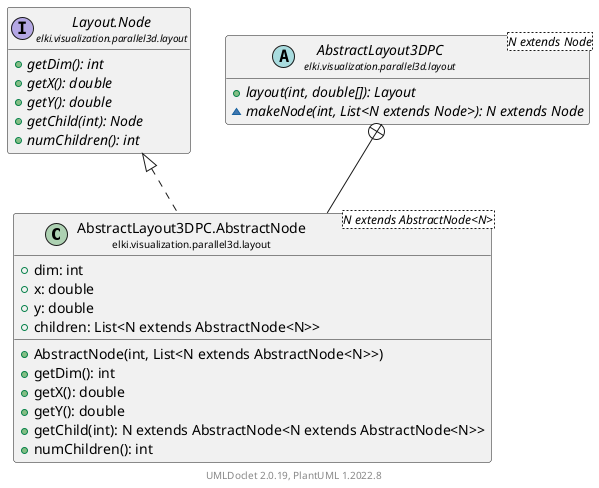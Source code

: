 @startuml
    remove .*\.(Instance|Par|Parameterizer|Factory)$
    set namespaceSeparator none
    hide empty fields
    hide empty methods

    class "<size:14>AbstractLayout3DPC.AbstractNode\n<size:10>elki.visualization.parallel3d.layout" as elki.visualization.parallel3d.layout.AbstractLayout3DPC.AbstractNode<N extends AbstractNode<N>> [[AbstractLayout3DPC.AbstractNode.html]] {
        +dim: int
        +x: double
        +y: double
        +children: List<N extends AbstractNode<N>>
        +AbstractNode(int, List<N extends AbstractNode<N>>)
        +getDim(): int
        +getX(): double
        +getY(): double
        +getChild(int): N extends AbstractNode<N extends AbstractNode<N>>
        +numChildren(): int
    }

    interface "<size:14>Layout.Node\n<size:10>elki.visualization.parallel3d.layout" as elki.visualization.parallel3d.layout.Layout.Node [[Layout.Node.html]] {
        {abstract} +getDim(): int
        {abstract} +getX(): double
        {abstract} +getY(): double
        {abstract} +getChild(int): Node
        {abstract} +numChildren(): int
    }
    abstract class "<size:14>AbstractLayout3DPC\n<size:10>elki.visualization.parallel3d.layout" as elki.visualization.parallel3d.layout.AbstractLayout3DPC<N extends Node> [[AbstractLayout3DPC.html]] {
        {abstract} +layout(int, double[]): Layout
        {abstract} ~makeNode(int, List<N extends Node>): N extends Node
    }

    elki.visualization.parallel3d.layout.Layout.Node <|.. elki.visualization.parallel3d.layout.AbstractLayout3DPC.AbstractNode
    elki.visualization.parallel3d.layout.AbstractLayout3DPC +-- elki.visualization.parallel3d.layout.AbstractLayout3DPC.AbstractNode

    center footer UMLDoclet 2.0.19, PlantUML 1.2022.8
@enduml
